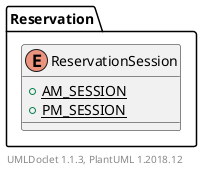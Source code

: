 @startuml

    enum Reservation.ReservationSession {
        {static} +AM_SESSION
        {static} +PM_SESSION
    }


    center footer UMLDoclet 1.1.3, PlantUML 1.2018.12
@enduml
